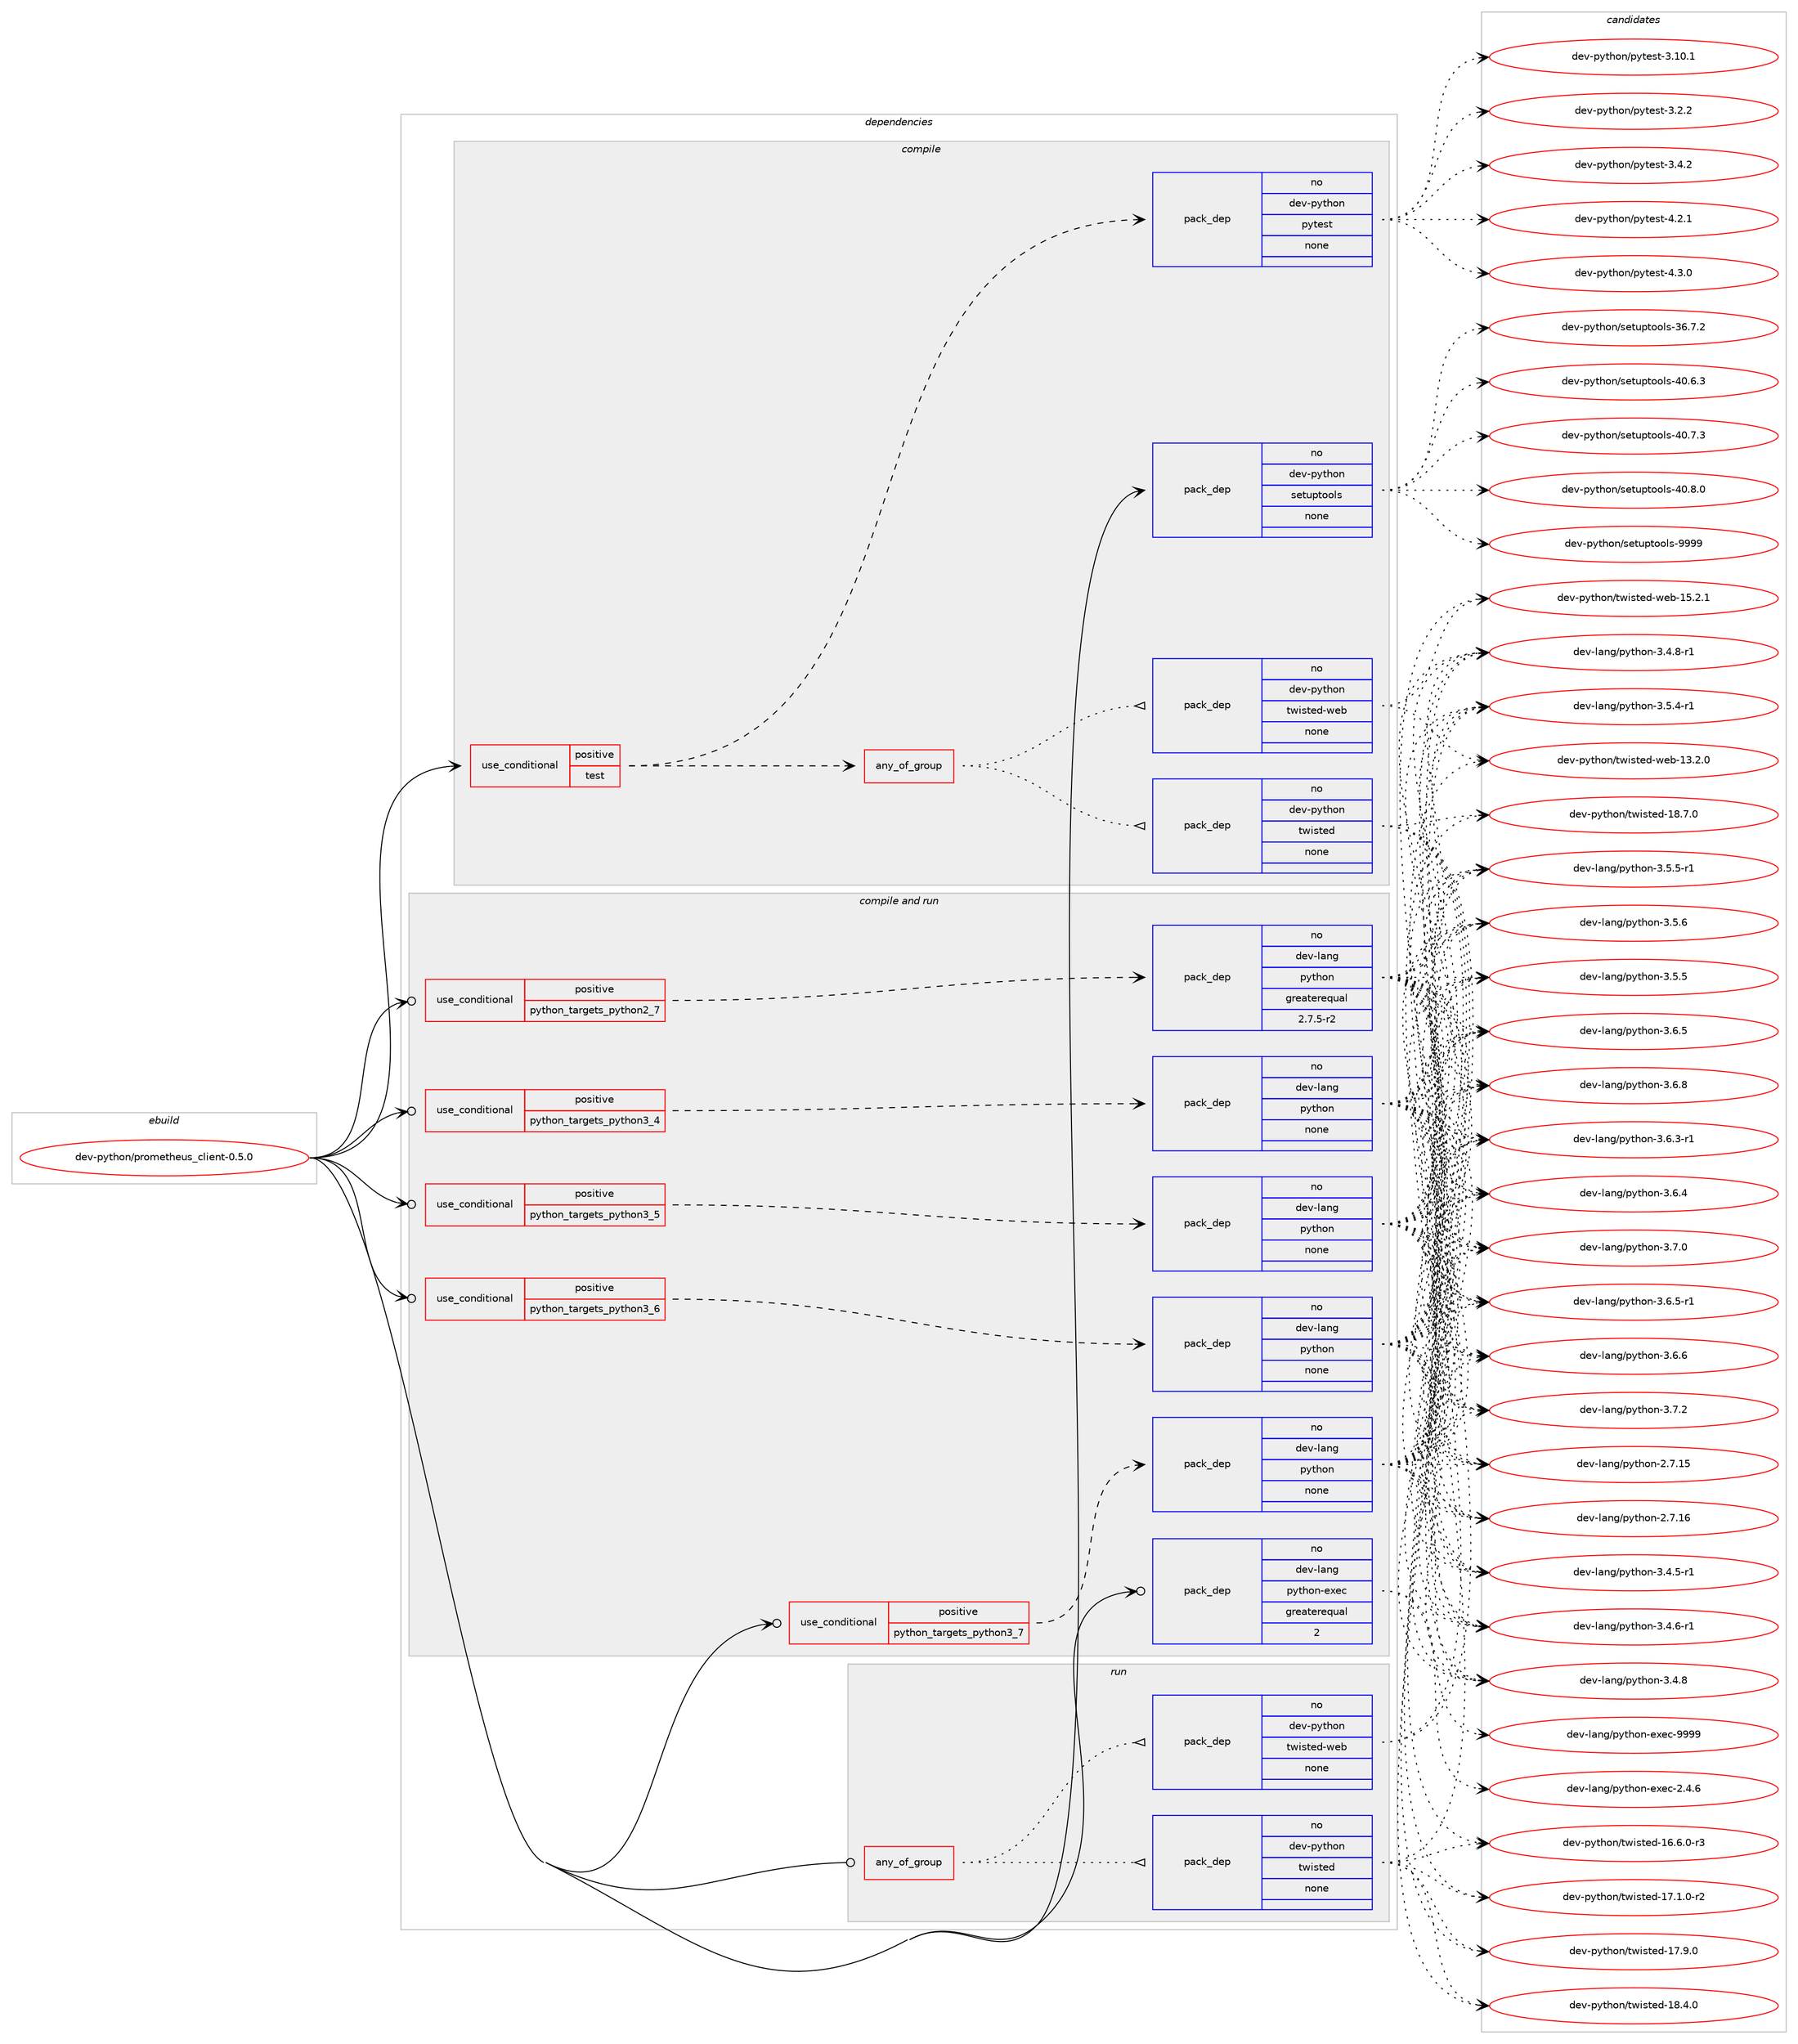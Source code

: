 digraph prolog {

# *************
# Graph options
# *************

newrank=true;
concentrate=true;
compound=true;
graph [rankdir=LR,fontname=Helvetica,fontsize=10,ranksep=1.5];#, ranksep=2.5, nodesep=0.2];
edge  [arrowhead=vee];
node  [fontname=Helvetica,fontsize=10];

# **********
# The ebuild
# **********

subgraph cluster_leftcol {
color=gray;
rank=same;
label=<<i>ebuild</i>>;
id [label="dev-python/prometheus_client-0.5.0", color=red, width=4, href="../dev-python/prometheus_client-0.5.0.svg"];
}

# ****************
# The dependencies
# ****************

subgraph cluster_midcol {
color=gray;
label=<<i>dependencies</i>>;
subgraph cluster_compile {
fillcolor="#eeeeee";
style=filled;
label=<<i>compile</i>>;
subgraph cond379841 {
dependency1426554 [label=<<TABLE BORDER="0" CELLBORDER="1" CELLSPACING="0" CELLPADDING="4"><TR><TD ROWSPAN="3" CELLPADDING="10">use_conditional</TD></TR><TR><TD>positive</TD></TR><TR><TD>test</TD></TR></TABLE>>, shape=none, color=red];
subgraph any22731 {
dependency1426555 [label=<<TABLE BORDER="0" CELLBORDER="1" CELLSPACING="0" CELLPADDING="4"><TR><TD CELLPADDING="10">any_of_group</TD></TR></TABLE>>, shape=none, color=red];subgraph pack1023403 {
dependency1426556 [label=<<TABLE BORDER="0" CELLBORDER="1" CELLSPACING="0" CELLPADDING="4" WIDTH="220"><TR><TD ROWSPAN="6" CELLPADDING="30">pack_dep</TD></TR><TR><TD WIDTH="110">no</TD></TR><TR><TD>dev-python</TD></TR><TR><TD>twisted</TD></TR><TR><TD>none</TD></TR><TR><TD></TD></TR></TABLE>>, shape=none, color=blue];
}
dependency1426555:e -> dependency1426556:w [weight=20,style="dotted",arrowhead="oinv"];
subgraph pack1023404 {
dependency1426557 [label=<<TABLE BORDER="0" CELLBORDER="1" CELLSPACING="0" CELLPADDING="4" WIDTH="220"><TR><TD ROWSPAN="6" CELLPADDING="30">pack_dep</TD></TR><TR><TD WIDTH="110">no</TD></TR><TR><TD>dev-python</TD></TR><TR><TD>twisted-web</TD></TR><TR><TD>none</TD></TR><TR><TD></TD></TR></TABLE>>, shape=none, color=blue];
}
dependency1426555:e -> dependency1426557:w [weight=20,style="dotted",arrowhead="oinv"];
}
dependency1426554:e -> dependency1426555:w [weight=20,style="dashed",arrowhead="vee"];
subgraph pack1023405 {
dependency1426558 [label=<<TABLE BORDER="0" CELLBORDER="1" CELLSPACING="0" CELLPADDING="4" WIDTH="220"><TR><TD ROWSPAN="6" CELLPADDING="30">pack_dep</TD></TR><TR><TD WIDTH="110">no</TD></TR><TR><TD>dev-python</TD></TR><TR><TD>pytest</TD></TR><TR><TD>none</TD></TR><TR><TD></TD></TR></TABLE>>, shape=none, color=blue];
}
dependency1426554:e -> dependency1426558:w [weight=20,style="dashed",arrowhead="vee"];
}
id:e -> dependency1426554:w [weight=20,style="solid",arrowhead="vee"];
subgraph pack1023406 {
dependency1426559 [label=<<TABLE BORDER="0" CELLBORDER="1" CELLSPACING="0" CELLPADDING="4" WIDTH="220"><TR><TD ROWSPAN="6" CELLPADDING="30">pack_dep</TD></TR><TR><TD WIDTH="110">no</TD></TR><TR><TD>dev-python</TD></TR><TR><TD>setuptools</TD></TR><TR><TD>none</TD></TR><TR><TD></TD></TR></TABLE>>, shape=none, color=blue];
}
id:e -> dependency1426559:w [weight=20,style="solid",arrowhead="vee"];
}
subgraph cluster_compileandrun {
fillcolor="#eeeeee";
style=filled;
label=<<i>compile and run</i>>;
subgraph cond379842 {
dependency1426560 [label=<<TABLE BORDER="0" CELLBORDER="1" CELLSPACING="0" CELLPADDING="4"><TR><TD ROWSPAN="3" CELLPADDING="10">use_conditional</TD></TR><TR><TD>positive</TD></TR><TR><TD>python_targets_python2_7</TD></TR></TABLE>>, shape=none, color=red];
subgraph pack1023407 {
dependency1426561 [label=<<TABLE BORDER="0" CELLBORDER="1" CELLSPACING="0" CELLPADDING="4" WIDTH="220"><TR><TD ROWSPAN="6" CELLPADDING="30">pack_dep</TD></TR><TR><TD WIDTH="110">no</TD></TR><TR><TD>dev-lang</TD></TR><TR><TD>python</TD></TR><TR><TD>greaterequal</TD></TR><TR><TD>2.7.5-r2</TD></TR></TABLE>>, shape=none, color=blue];
}
dependency1426560:e -> dependency1426561:w [weight=20,style="dashed",arrowhead="vee"];
}
id:e -> dependency1426560:w [weight=20,style="solid",arrowhead="odotvee"];
subgraph cond379843 {
dependency1426562 [label=<<TABLE BORDER="0" CELLBORDER="1" CELLSPACING="0" CELLPADDING="4"><TR><TD ROWSPAN="3" CELLPADDING="10">use_conditional</TD></TR><TR><TD>positive</TD></TR><TR><TD>python_targets_python3_4</TD></TR></TABLE>>, shape=none, color=red];
subgraph pack1023408 {
dependency1426563 [label=<<TABLE BORDER="0" CELLBORDER="1" CELLSPACING="0" CELLPADDING="4" WIDTH="220"><TR><TD ROWSPAN="6" CELLPADDING="30">pack_dep</TD></TR><TR><TD WIDTH="110">no</TD></TR><TR><TD>dev-lang</TD></TR><TR><TD>python</TD></TR><TR><TD>none</TD></TR><TR><TD></TD></TR></TABLE>>, shape=none, color=blue];
}
dependency1426562:e -> dependency1426563:w [weight=20,style="dashed",arrowhead="vee"];
}
id:e -> dependency1426562:w [weight=20,style="solid",arrowhead="odotvee"];
subgraph cond379844 {
dependency1426564 [label=<<TABLE BORDER="0" CELLBORDER="1" CELLSPACING="0" CELLPADDING="4"><TR><TD ROWSPAN="3" CELLPADDING="10">use_conditional</TD></TR><TR><TD>positive</TD></TR><TR><TD>python_targets_python3_5</TD></TR></TABLE>>, shape=none, color=red];
subgraph pack1023409 {
dependency1426565 [label=<<TABLE BORDER="0" CELLBORDER="1" CELLSPACING="0" CELLPADDING="4" WIDTH="220"><TR><TD ROWSPAN="6" CELLPADDING="30">pack_dep</TD></TR><TR><TD WIDTH="110">no</TD></TR><TR><TD>dev-lang</TD></TR><TR><TD>python</TD></TR><TR><TD>none</TD></TR><TR><TD></TD></TR></TABLE>>, shape=none, color=blue];
}
dependency1426564:e -> dependency1426565:w [weight=20,style="dashed",arrowhead="vee"];
}
id:e -> dependency1426564:w [weight=20,style="solid",arrowhead="odotvee"];
subgraph cond379845 {
dependency1426566 [label=<<TABLE BORDER="0" CELLBORDER="1" CELLSPACING="0" CELLPADDING="4"><TR><TD ROWSPAN="3" CELLPADDING="10">use_conditional</TD></TR><TR><TD>positive</TD></TR><TR><TD>python_targets_python3_6</TD></TR></TABLE>>, shape=none, color=red];
subgraph pack1023410 {
dependency1426567 [label=<<TABLE BORDER="0" CELLBORDER="1" CELLSPACING="0" CELLPADDING="4" WIDTH="220"><TR><TD ROWSPAN="6" CELLPADDING="30">pack_dep</TD></TR><TR><TD WIDTH="110">no</TD></TR><TR><TD>dev-lang</TD></TR><TR><TD>python</TD></TR><TR><TD>none</TD></TR><TR><TD></TD></TR></TABLE>>, shape=none, color=blue];
}
dependency1426566:e -> dependency1426567:w [weight=20,style="dashed",arrowhead="vee"];
}
id:e -> dependency1426566:w [weight=20,style="solid",arrowhead="odotvee"];
subgraph cond379846 {
dependency1426568 [label=<<TABLE BORDER="0" CELLBORDER="1" CELLSPACING="0" CELLPADDING="4"><TR><TD ROWSPAN="3" CELLPADDING="10">use_conditional</TD></TR><TR><TD>positive</TD></TR><TR><TD>python_targets_python3_7</TD></TR></TABLE>>, shape=none, color=red];
subgraph pack1023411 {
dependency1426569 [label=<<TABLE BORDER="0" CELLBORDER="1" CELLSPACING="0" CELLPADDING="4" WIDTH="220"><TR><TD ROWSPAN="6" CELLPADDING="30">pack_dep</TD></TR><TR><TD WIDTH="110">no</TD></TR><TR><TD>dev-lang</TD></TR><TR><TD>python</TD></TR><TR><TD>none</TD></TR><TR><TD></TD></TR></TABLE>>, shape=none, color=blue];
}
dependency1426568:e -> dependency1426569:w [weight=20,style="dashed",arrowhead="vee"];
}
id:e -> dependency1426568:w [weight=20,style="solid",arrowhead="odotvee"];
subgraph pack1023412 {
dependency1426570 [label=<<TABLE BORDER="0" CELLBORDER="1" CELLSPACING="0" CELLPADDING="4" WIDTH="220"><TR><TD ROWSPAN="6" CELLPADDING="30">pack_dep</TD></TR><TR><TD WIDTH="110">no</TD></TR><TR><TD>dev-lang</TD></TR><TR><TD>python-exec</TD></TR><TR><TD>greaterequal</TD></TR><TR><TD>2</TD></TR></TABLE>>, shape=none, color=blue];
}
id:e -> dependency1426570:w [weight=20,style="solid",arrowhead="odotvee"];
}
subgraph cluster_run {
fillcolor="#eeeeee";
style=filled;
label=<<i>run</i>>;
subgraph any22732 {
dependency1426571 [label=<<TABLE BORDER="0" CELLBORDER="1" CELLSPACING="0" CELLPADDING="4"><TR><TD CELLPADDING="10">any_of_group</TD></TR></TABLE>>, shape=none, color=red];subgraph pack1023413 {
dependency1426572 [label=<<TABLE BORDER="0" CELLBORDER="1" CELLSPACING="0" CELLPADDING="4" WIDTH="220"><TR><TD ROWSPAN="6" CELLPADDING="30">pack_dep</TD></TR><TR><TD WIDTH="110">no</TD></TR><TR><TD>dev-python</TD></TR><TR><TD>twisted</TD></TR><TR><TD>none</TD></TR><TR><TD></TD></TR></TABLE>>, shape=none, color=blue];
}
dependency1426571:e -> dependency1426572:w [weight=20,style="dotted",arrowhead="oinv"];
subgraph pack1023414 {
dependency1426573 [label=<<TABLE BORDER="0" CELLBORDER="1" CELLSPACING="0" CELLPADDING="4" WIDTH="220"><TR><TD ROWSPAN="6" CELLPADDING="30">pack_dep</TD></TR><TR><TD WIDTH="110">no</TD></TR><TR><TD>dev-python</TD></TR><TR><TD>twisted-web</TD></TR><TR><TD>none</TD></TR><TR><TD></TD></TR></TABLE>>, shape=none, color=blue];
}
dependency1426571:e -> dependency1426573:w [weight=20,style="dotted",arrowhead="oinv"];
}
id:e -> dependency1426571:w [weight=20,style="solid",arrowhead="odot"];
}
}

# **************
# The candidates
# **************

subgraph cluster_choices {
rank=same;
color=gray;
label=<<i>candidates</i>>;

subgraph choice1023403 {
color=black;
nodesep=1;
choice1001011184511212111610411111047116119105115116101100454954465446484511451 [label="dev-python/twisted-16.6.0-r3", color=red, width=4,href="../dev-python/twisted-16.6.0-r3.svg"];
choice1001011184511212111610411111047116119105115116101100454955464946484511450 [label="dev-python/twisted-17.1.0-r2", color=red, width=4,href="../dev-python/twisted-17.1.0-r2.svg"];
choice100101118451121211161041111104711611910511511610110045495546574648 [label="dev-python/twisted-17.9.0", color=red, width=4,href="../dev-python/twisted-17.9.0.svg"];
choice100101118451121211161041111104711611910511511610110045495646524648 [label="dev-python/twisted-18.4.0", color=red, width=4,href="../dev-python/twisted-18.4.0.svg"];
choice100101118451121211161041111104711611910511511610110045495646554648 [label="dev-python/twisted-18.7.0", color=red, width=4,href="../dev-python/twisted-18.7.0.svg"];
dependency1426556:e -> choice1001011184511212111610411111047116119105115116101100454954465446484511451:w [style=dotted,weight="100"];
dependency1426556:e -> choice1001011184511212111610411111047116119105115116101100454955464946484511450:w [style=dotted,weight="100"];
dependency1426556:e -> choice100101118451121211161041111104711611910511511610110045495546574648:w [style=dotted,weight="100"];
dependency1426556:e -> choice100101118451121211161041111104711611910511511610110045495646524648:w [style=dotted,weight="100"];
dependency1426556:e -> choice100101118451121211161041111104711611910511511610110045495646554648:w [style=dotted,weight="100"];
}
subgraph choice1023404 {
color=black;
nodesep=1;
choice1001011184511212111610411111047116119105115116101100451191019845495146504648 [label="dev-python/twisted-web-13.2.0", color=red, width=4,href="../dev-python/twisted-web-13.2.0.svg"];
choice1001011184511212111610411111047116119105115116101100451191019845495346504649 [label="dev-python/twisted-web-15.2.1", color=red, width=4,href="../dev-python/twisted-web-15.2.1.svg"];
dependency1426557:e -> choice1001011184511212111610411111047116119105115116101100451191019845495146504648:w [style=dotted,weight="100"];
dependency1426557:e -> choice1001011184511212111610411111047116119105115116101100451191019845495346504649:w [style=dotted,weight="100"];
}
subgraph choice1023405 {
color=black;
nodesep=1;
choice100101118451121211161041111104711212111610111511645514649484649 [label="dev-python/pytest-3.10.1", color=red, width=4,href="../dev-python/pytest-3.10.1.svg"];
choice1001011184511212111610411111047112121116101115116455146504650 [label="dev-python/pytest-3.2.2", color=red, width=4,href="../dev-python/pytest-3.2.2.svg"];
choice1001011184511212111610411111047112121116101115116455146524650 [label="dev-python/pytest-3.4.2", color=red, width=4,href="../dev-python/pytest-3.4.2.svg"];
choice1001011184511212111610411111047112121116101115116455246504649 [label="dev-python/pytest-4.2.1", color=red, width=4,href="../dev-python/pytest-4.2.1.svg"];
choice1001011184511212111610411111047112121116101115116455246514648 [label="dev-python/pytest-4.3.0", color=red, width=4,href="../dev-python/pytest-4.3.0.svg"];
dependency1426558:e -> choice100101118451121211161041111104711212111610111511645514649484649:w [style=dotted,weight="100"];
dependency1426558:e -> choice1001011184511212111610411111047112121116101115116455146504650:w [style=dotted,weight="100"];
dependency1426558:e -> choice1001011184511212111610411111047112121116101115116455146524650:w [style=dotted,weight="100"];
dependency1426558:e -> choice1001011184511212111610411111047112121116101115116455246504649:w [style=dotted,weight="100"];
dependency1426558:e -> choice1001011184511212111610411111047112121116101115116455246514648:w [style=dotted,weight="100"];
}
subgraph choice1023406 {
color=black;
nodesep=1;
choice100101118451121211161041111104711510111611711211611111110811545515446554650 [label="dev-python/setuptools-36.7.2", color=red, width=4,href="../dev-python/setuptools-36.7.2.svg"];
choice100101118451121211161041111104711510111611711211611111110811545524846544651 [label="dev-python/setuptools-40.6.3", color=red, width=4,href="../dev-python/setuptools-40.6.3.svg"];
choice100101118451121211161041111104711510111611711211611111110811545524846554651 [label="dev-python/setuptools-40.7.3", color=red, width=4,href="../dev-python/setuptools-40.7.3.svg"];
choice100101118451121211161041111104711510111611711211611111110811545524846564648 [label="dev-python/setuptools-40.8.0", color=red, width=4,href="../dev-python/setuptools-40.8.0.svg"];
choice10010111845112121116104111110471151011161171121161111111081154557575757 [label="dev-python/setuptools-9999", color=red, width=4,href="../dev-python/setuptools-9999.svg"];
dependency1426559:e -> choice100101118451121211161041111104711510111611711211611111110811545515446554650:w [style=dotted,weight="100"];
dependency1426559:e -> choice100101118451121211161041111104711510111611711211611111110811545524846544651:w [style=dotted,weight="100"];
dependency1426559:e -> choice100101118451121211161041111104711510111611711211611111110811545524846554651:w [style=dotted,weight="100"];
dependency1426559:e -> choice100101118451121211161041111104711510111611711211611111110811545524846564648:w [style=dotted,weight="100"];
dependency1426559:e -> choice10010111845112121116104111110471151011161171121161111111081154557575757:w [style=dotted,weight="100"];
}
subgraph choice1023407 {
color=black;
nodesep=1;
choice10010111845108971101034711212111610411111045504655464953 [label="dev-lang/python-2.7.15", color=red, width=4,href="../dev-lang/python-2.7.15.svg"];
choice10010111845108971101034711212111610411111045504655464954 [label="dev-lang/python-2.7.16", color=red, width=4,href="../dev-lang/python-2.7.16.svg"];
choice1001011184510897110103471121211161041111104551465246534511449 [label="dev-lang/python-3.4.5-r1", color=red, width=4,href="../dev-lang/python-3.4.5-r1.svg"];
choice1001011184510897110103471121211161041111104551465246544511449 [label="dev-lang/python-3.4.6-r1", color=red, width=4,href="../dev-lang/python-3.4.6-r1.svg"];
choice100101118451089711010347112121116104111110455146524656 [label="dev-lang/python-3.4.8", color=red, width=4,href="../dev-lang/python-3.4.8.svg"];
choice1001011184510897110103471121211161041111104551465246564511449 [label="dev-lang/python-3.4.8-r1", color=red, width=4,href="../dev-lang/python-3.4.8-r1.svg"];
choice1001011184510897110103471121211161041111104551465346524511449 [label="dev-lang/python-3.5.4-r1", color=red, width=4,href="../dev-lang/python-3.5.4-r1.svg"];
choice100101118451089711010347112121116104111110455146534653 [label="dev-lang/python-3.5.5", color=red, width=4,href="../dev-lang/python-3.5.5.svg"];
choice1001011184510897110103471121211161041111104551465346534511449 [label="dev-lang/python-3.5.5-r1", color=red, width=4,href="../dev-lang/python-3.5.5-r1.svg"];
choice100101118451089711010347112121116104111110455146534654 [label="dev-lang/python-3.5.6", color=red, width=4,href="../dev-lang/python-3.5.6.svg"];
choice1001011184510897110103471121211161041111104551465446514511449 [label="dev-lang/python-3.6.3-r1", color=red, width=4,href="../dev-lang/python-3.6.3-r1.svg"];
choice100101118451089711010347112121116104111110455146544652 [label="dev-lang/python-3.6.4", color=red, width=4,href="../dev-lang/python-3.6.4.svg"];
choice100101118451089711010347112121116104111110455146544653 [label="dev-lang/python-3.6.5", color=red, width=4,href="../dev-lang/python-3.6.5.svg"];
choice1001011184510897110103471121211161041111104551465446534511449 [label="dev-lang/python-3.6.5-r1", color=red, width=4,href="../dev-lang/python-3.6.5-r1.svg"];
choice100101118451089711010347112121116104111110455146544654 [label="dev-lang/python-3.6.6", color=red, width=4,href="../dev-lang/python-3.6.6.svg"];
choice100101118451089711010347112121116104111110455146544656 [label="dev-lang/python-3.6.8", color=red, width=4,href="../dev-lang/python-3.6.8.svg"];
choice100101118451089711010347112121116104111110455146554648 [label="dev-lang/python-3.7.0", color=red, width=4,href="../dev-lang/python-3.7.0.svg"];
choice100101118451089711010347112121116104111110455146554650 [label="dev-lang/python-3.7.2", color=red, width=4,href="../dev-lang/python-3.7.2.svg"];
dependency1426561:e -> choice10010111845108971101034711212111610411111045504655464953:w [style=dotted,weight="100"];
dependency1426561:e -> choice10010111845108971101034711212111610411111045504655464954:w [style=dotted,weight="100"];
dependency1426561:e -> choice1001011184510897110103471121211161041111104551465246534511449:w [style=dotted,weight="100"];
dependency1426561:e -> choice1001011184510897110103471121211161041111104551465246544511449:w [style=dotted,weight="100"];
dependency1426561:e -> choice100101118451089711010347112121116104111110455146524656:w [style=dotted,weight="100"];
dependency1426561:e -> choice1001011184510897110103471121211161041111104551465246564511449:w [style=dotted,weight="100"];
dependency1426561:e -> choice1001011184510897110103471121211161041111104551465346524511449:w [style=dotted,weight="100"];
dependency1426561:e -> choice100101118451089711010347112121116104111110455146534653:w [style=dotted,weight="100"];
dependency1426561:e -> choice1001011184510897110103471121211161041111104551465346534511449:w [style=dotted,weight="100"];
dependency1426561:e -> choice100101118451089711010347112121116104111110455146534654:w [style=dotted,weight="100"];
dependency1426561:e -> choice1001011184510897110103471121211161041111104551465446514511449:w [style=dotted,weight="100"];
dependency1426561:e -> choice100101118451089711010347112121116104111110455146544652:w [style=dotted,weight="100"];
dependency1426561:e -> choice100101118451089711010347112121116104111110455146544653:w [style=dotted,weight="100"];
dependency1426561:e -> choice1001011184510897110103471121211161041111104551465446534511449:w [style=dotted,weight="100"];
dependency1426561:e -> choice100101118451089711010347112121116104111110455146544654:w [style=dotted,weight="100"];
dependency1426561:e -> choice100101118451089711010347112121116104111110455146544656:w [style=dotted,weight="100"];
dependency1426561:e -> choice100101118451089711010347112121116104111110455146554648:w [style=dotted,weight="100"];
dependency1426561:e -> choice100101118451089711010347112121116104111110455146554650:w [style=dotted,weight="100"];
}
subgraph choice1023408 {
color=black;
nodesep=1;
choice10010111845108971101034711212111610411111045504655464953 [label="dev-lang/python-2.7.15", color=red, width=4,href="../dev-lang/python-2.7.15.svg"];
choice10010111845108971101034711212111610411111045504655464954 [label="dev-lang/python-2.7.16", color=red, width=4,href="../dev-lang/python-2.7.16.svg"];
choice1001011184510897110103471121211161041111104551465246534511449 [label="dev-lang/python-3.4.5-r1", color=red, width=4,href="../dev-lang/python-3.4.5-r1.svg"];
choice1001011184510897110103471121211161041111104551465246544511449 [label="dev-lang/python-3.4.6-r1", color=red, width=4,href="../dev-lang/python-3.4.6-r1.svg"];
choice100101118451089711010347112121116104111110455146524656 [label="dev-lang/python-3.4.8", color=red, width=4,href="../dev-lang/python-3.4.8.svg"];
choice1001011184510897110103471121211161041111104551465246564511449 [label="dev-lang/python-3.4.8-r1", color=red, width=4,href="../dev-lang/python-3.4.8-r1.svg"];
choice1001011184510897110103471121211161041111104551465346524511449 [label="dev-lang/python-3.5.4-r1", color=red, width=4,href="../dev-lang/python-3.5.4-r1.svg"];
choice100101118451089711010347112121116104111110455146534653 [label="dev-lang/python-3.5.5", color=red, width=4,href="../dev-lang/python-3.5.5.svg"];
choice1001011184510897110103471121211161041111104551465346534511449 [label="dev-lang/python-3.5.5-r1", color=red, width=4,href="../dev-lang/python-3.5.5-r1.svg"];
choice100101118451089711010347112121116104111110455146534654 [label="dev-lang/python-3.5.6", color=red, width=4,href="../dev-lang/python-3.5.6.svg"];
choice1001011184510897110103471121211161041111104551465446514511449 [label="dev-lang/python-3.6.3-r1", color=red, width=4,href="../dev-lang/python-3.6.3-r1.svg"];
choice100101118451089711010347112121116104111110455146544652 [label="dev-lang/python-3.6.4", color=red, width=4,href="../dev-lang/python-3.6.4.svg"];
choice100101118451089711010347112121116104111110455146544653 [label="dev-lang/python-3.6.5", color=red, width=4,href="../dev-lang/python-3.6.5.svg"];
choice1001011184510897110103471121211161041111104551465446534511449 [label="dev-lang/python-3.6.5-r1", color=red, width=4,href="../dev-lang/python-3.6.5-r1.svg"];
choice100101118451089711010347112121116104111110455146544654 [label="dev-lang/python-3.6.6", color=red, width=4,href="../dev-lang/python-3.6.6.svg"];
choice100101118451089711010347112121116104111110455146544656 [label="dev-lang/python-3.6.8", color=red, width=4,href="../dev-lang/python-3.6.8.svg"];
choice100101118451089711010347112121116104111110455146554648 [label="dev-lang/python-3.7.0", color=red, width=4,href="../dev-lang/python-3.7.0.svg"];
choice100101118451089711010347112121116104111110455146554650 [label="dev-lang/python-3.7.2", color=red, width=4,href="../dev-lang/python-3.7.2.svg"];
dependency1426563:e -> choice10010111845108971101034711212111610411111045504655464953:w [style=dotted,weight="100"];
dependency1426563:e -> choice10010111845108971101034711212111610411111045504655464954:w [style=dotted,weight="100"];
dependency1426563:e -> choice1001011184510897110103471121211161041111104551465246534511449:w [style=dotted,weight="100"];
dependency1426563:e -> choice1001011184510897110103471121211161041111104551465246544511449:w [style=dotted,weight="100"];
dependency1426563:e -> choice100101118451089711010347112121116104111110455146524656:w [style=dotted,weight="100"];
dependency1426563:e -> choice1001011184510897110103471121211161041111104551465246564511449:w [style=dotted,weight="100"];
dependency1426563:e -> choice1001011184510897110103471121211161041111104551465346524511449:w [style=dotted,weight="100"];
dependency1426563:e -> choice100101118451089711010347112121116104111110455146534653:w [style=dotted,weight="100"];
dependency1426563:e -> choice1001011184510897110103471121211161041111104551465346534511449:w [style=dotted,weight="100"];
dependency1426563:e -> choice100101118451089711010347112121116104111110455146534654:w [style=dotted,weight="100"];
dependency1426563:e -> choice1001011184510897110103471121211161041111104551465446514511449:w [style=dotted,weight="100"];
dependency1426563:e -> choice100101118451089711010347112121116104111110455146544652:w [style=dotted,weight="100"];
dependency1426563:e -> choice100101118451089711010347112121116104111110455146544653:w [style=dotted,weight="100"];
dependency1426563:e -> choice1001011184510897110103471121211161041111104551465446534511449:w [style=dotted,weight="100"];
dependency1426563:e -> choice100101118451089711010347112121116104111110455146544654:w [style=dotted,weight="100"];
dependency1426563:e -> choice100101118451089711010347112121116104111110455146544656:w [style=dotted,weight="100"];
dependency1426563:e -> choice100101118451089711010347112121116104111110455146554648:w [style=dotted,weight="100"];
dependency1426563:e -> choice100101118451089711010347112121116104111110455146554650:w [style=dotted,weight="100"];
}
subgraph choice1023409 {
color=black;
nodesep=1;
choice10010111845108971101034711212111610411111045504655464953 [label="dev-lang/python-2.7.15", color=red, width=4,href="../dev-lang/python-2.7.15.svg"];
choice10010111845108971101034711212111610411111045504655464954 [label="dev-lang/python-2.7.16", color=red, width=4,href="../dev-lang/python-2.7.16.svg"];
choice1001011184510897110103471121211161041111104551465246534511449 [label="dev-lang/python-3.4.5-r1", color=red, width=4,href="../dev-lang/python-3.4.5-r1.svg"];
choice1001011184510897110103471121211161041111104551465246544511449 [label="dev-lang/python-3.4.6-r1", color=red, width=4,href="../dev-lang/python-3.4.6-r1.svg"];
choice100101118451089711010347112121116104111110455146524656 [label="dev-lang/python-3.4.8", color=red, width=4,href="../dev-lang/python-3.4.8.svg"];
choice1001011184510897110103471121211161041111104551465246564511449 [label="dev-lang/python-3.4.8-r1", color=red, width=4,href="../dev-lang/python-3.4.8-r1.svg"];
choice1001011184510897110103471121211161041111104551465346524511449 [label="dev-lang/python-3.5.4-r1", color=red, width=4,href="../dev-lang/python-3.5.4-r1.svg"];
choice100101118451089711010347112121116104111110455146534653 [label="dev-lang/python-3.5.5", color=red, width=4,href="../dev-lang/python-3.5.5.svg"];
choice1001011184510897110103471121211161041111104551465346534511449 [label="dev-lang/python-3.5.5-r1", color=red, width=4,href="../dev-lang/python-3.5.5-r1.svg"];
choice100101118451089711010347112121116104111110455146534654 [label="dev-lang/python-3.5.6", color=red, width=4,href="../dev-lang/python-3.5.6.svg"];
choice1001011184510897110103471121211161041111104551465446514511449 [label="dev-lang/python-3.6.3-r1", color=red, width=4,href="../dev-lang/python-3.6.3-r1.svg"];
choice100101118451089711010347112121116104111110455146544652 [label="dev-lang/python-3.6.4", color=red, width=4,href="../dev-lang/python-3.6.4.svg"];
choice100101118451089711010347112121116104111110455146544653 [label="dev-lang/python-3.6.5", color=red, width=4,href="../dev-lang/python-3.6.5.svg"];
choice1001011184510897110103471121211161041111104551465446534511449 [label="dev-lang/python-3.6.5-r1", color=red, width=4,href="../dev-lang/python-3.6.5-r1.svg"];
choice100101118451089711010347112121116104111110455146544654 [label="dev-lang/python-3.6.6", color=red, width=4,href="../dev-lang/python-3.6.6.svg"];
choice100101118451089711010347112121116104111110455146544656 [label="dev-lang/python-3.6.8", color=red, width=4,href="../dev-lang/python-3.6.8.svg"];
choice100101118451089711010347112121116104111110455146554648 [label="dev-lang/python-3.7.0", color=red, width=4,href="../dev-lang/python-3.7.0.svg"];
choice100101118451089711010347112121116104111110455146554650 [label="dev-lang/python-3.7.2", color=red, width=4,href="../dev-lang/python-3.7.2.svg"];
dependency1426565:e -> choice10010111845108971101034711212111610411111045504655464953:w [style=dotted,weight="100"];
dependency1426565:e -> choice10010111845108971101034711212111610411111045504655464954:w [style=dotted,weight="100"];
dependency1426565:e -> choice1001011184510897110103471121211161041111104551465246534511449:w [style=dotted,weight="100"];
dependency1426565:e -> choice1001011184510897110103471121211161041111104551465246544511449:w [style=dotted,weight="100"];
dependency1426565:e -> choice100101118451089711010347112121116104111110455146524656:w [style=dotted,weight="100"];
dependency1426565:e -> choice1001011184510897110103471121211161041111104551465246564511449:w [style=dotted,weight="100"];
dependency1426565:e -> choice1001011184510897110103471121211161041111104551465346524511449:w [style=dotted,weight="100"];
dependency1426565:e -> choice100101118451089711010347112121116104111110455146534653:w [style=dotted,weight="100"];
dependency1426565:e -> choice1001011184510897110103471121211161041111104551465346534511449:w [style=dotted,weight="100"];
dependency1426565:e -> choice100101118451089711010347112121116104111110455146534654:w [style=dotted,weight="100"];
dependency1426565:e -> choice1001011184510897110103471121211161041111104551465446514511449:w [style=dotted,weight="100"];
dependency1426565:e -> choice100101118451089711010347112121116104111110455146544652:w [style=dotted,weight="100"];
dependency1426565:e -> choice100101118451089711010347112121116104111110455146544653:w [style=dotted,weight="100"];
dependency1426565:e -> choice1001011184510897110103471121211161041111104551465446534511449:w [style=dotted,weight="100"];
dependency1426565:e -> choice100101118451089711010347112121116104111110455146544654:w [style=dotted,weight="100"];
dependency1426565:e -> choice100101118451089711010347112121116104111110455146544656:w [style=dotted,weight="100"];
dependency1426565:e -> choice100101118451089711010347112121116104111110455146554648:w [style=dotted,weight="100"];
dependency1426565:e -> choice100101118451089711010347112121116104111110455146554650:w [style=dotted,weight="100"];
}
subgraph choice1023410 {
color=black;
nodesep=1;
choice10010111845108971101034711212111610411111045504655464953 [label="dev-lang/python-2.7.15", color=red, width=4,href="../dev-lang/python-2.7.15.svg"];
choice10010111845108971101034711212111610411111045504655464954 [label="dev-lang/python-2.7.16", color=red, width=4,href="../dev-lang/python-2.7.16.svg"];
choice1001011184510897110103471121211161041111104551465246534511449 [label="dev-lang/python-3.4.5-r1", color=red, width=4,href="../dev-lang/python-3.4.5-r1.svg"];
choice1001011184510897110103471121211161041111104551465246544511449 [label="dev-lang/python-3.4.6-r1", color=red, width=4,href="../dev-lang/python-3.4.6-r1.svg"];
choice100101118451089711010347112121116104111110455146524656 [label="dev-lang/python-3.4.8", color=red, width=4,href="../dev-lang/python-3.4.8.svg"];
choice1001011184510897110103471121211161041111104551465246564511449 [label="dev-lang/python-3.4.8-r1", color=red, width=4,href="../dev-lang/python-3.4.8-r1.svg"];
choice1001011184510897110103471121211161041111104551465346524511449 [label="dev-lang/python-3.5.4-r1", color=red, width=4,href="../dev-lang/python-3.5.4-r1.svg"];
choice100101118451089711010347112121116104111110455146534653 [label="dev-lang/python-3.5.5", color=red, width=4,href="../dev-lang/python-3.5.5.svg"];
choice1001011184510897110103471121211161041111104551465346534511449 [label="dev-lang/python-3.5.5-r1", color=red, width=4,href="../dev-lang/python-3.5.5-r1.svg"];
choice100101118451089711010347112121116104111110455146534654 [label="dev-lang/python-3.5.6", color=red, width=4,href="../dev-lang/python-3.5.6.svg"];
choice1001011184510897110103471121211161041111104551465446514511449 [label="dev-lang/python-3.6.3-r1", color=red, width=4,href="../dev-lang/python-3.6.3-r1.svg"];
choice100101118451089711010347112121116104111110455146544652 [label="dev-lang/python-3.6.4", color=red, width=4,href="../dev-lang/python-3.6.4.svg"];
choice100101118451089711010347112121116104111110455146544653 [label="dev-lang/python-3.6.5", color=red, width=4,href="../dev-lang/python-3.6.5.svg"];
choice1001011184510897110103471121211161041111104551465446534511449 [label="dev-lang/python-3.6.5-r1", color=red, width=4,href="../dev-lang/python-3.6.5-r1.svg"];
choice100101118451089711010347112121116104111110455146544654 [label="dev-lang/python-3.6.6", color=red, width=4,href="../dev-lang/python-3.6.6.svg"];
choice100101118451089711010347112121116104111110455146544656 [label="dev-lang/python-3.6.8", color=red, width=4,href="../dev-lang/python-3.6.8.svg"];
choice100101118451089711010347112121116104111110455146554648 [label="dev-lang/python-3.7.0", color=red, width=4,href="../dev-lang/python-3.7.0.svg"];
choice100101118451089711010347112121116104111110455146554650 [label="dev-lang/python-3.7.2", color=red, width=4,href="../dev-lang/python-3.7.2.svg"];
dependency1426567:e -> choice10010111845108971101034711212111610411111045504655464953:w [style=dotted,weight="100"];
dependency1426567:e -> choice10010111845108971101034711212111610411111045504655464954:w [style=dotted,weight="100"];
dependency1426567:e -> choice1001011184510897110103471121211161041111104551465246534511449:w [style=dotted,weight="100"];
dependency1426567:e -> choice1001011184510897110103471121211161041111104551465246544511449:w [style=dotted,weight="100"];
dependency1426567:e -> choice100101118451089711010347112121116104111110455146524656:w [style=dotted,weight="100"];
dependency1426567:e -> choice1001011184510897110103471121211161041111104551465246564511449:w [style=dotted,weight="100"];
dependency1426567:e -> choice1001011184510897110103471121211161041111104551465346524511449:w [style=dotted,weight="100"];
dependency1426567:e -> choice100101118451089711010347112121116104111110455146534653:w [style=dotted,weight="100"];
dependency1426567:e -> choice1001011184510897110103471121211161041111104551465346534511449:w [style=dotted,weight="100"];
dependency1426567:e -> choice100101118451089711010347112121116104111110455146534654:w [style=dotted,weight="100"];
dependency1426567:e -> choice1001011184510897110103471121211161041111104551465446514511449:w [style=dotted,weight="100"];
dependency1426567:e -> choice100101118451089711010347112121116104111110455146544652:w [style=dotted,weight="100"];
dependency1426567:e -> choice100101118451089711010347112121116104111110455146544653:w [style=dotted,weight="100"];
dependency1426567:e -> choice1001011184510897110103471121211161041111104551465446534511449:w [style=dotted,weight="100"];
dependency1426567:e -> choice100101118451089711010347112121116104111110455146544654:w [style=dotted,weight="100"];
dependency1426567:e -> choice100101118451089711010347112121116104111110455146544656:w [style=dotted,weight="100"];
dependency1426567:e -> choice100101118451089711010347112121116104111110455146554648:w [style=dotted,weight="100"];
dependency1426567:e -> choice100101118451089711010347112121116104111110455146554650:w [style=dotted,weight="100"];
}
subgraph choice1023411 {
color=black;
nodesep=1;
choice10010111845108971101034711212111610411111045504655464953 [label="dev-lang/python-2.7.15", color=red, width=4,href="../dev-lang/python-2.7.15.svg"];
choice10010111845108971101034711212111610411111045504655464954 [label="dev-lang/python-2.7.16", color=red, width=4,href="../dev-lang/python-2.7.16.svg"];
choice1001011184510897110103471121211161041111104551465246534511449 [label="dev-lang/python-3.4.5-r1", color=red, width=4,href="../dev-lang/python-3.4.5-r1.svg"];
choice1001011184510897110103471121211161041111104551465246544511449 [label="dev-lang/python-3.4.6-r1", color=red, width=4,href="../dev-lang/python-3.4.6-r1.svg"];
choice100101118451089711010347112121116104111110455146524656 [label="dev-lang/python-3.4.8", color=red, width=4,href="../dev-lang/python-3.4.8.svg"];
choice1001011184510897110103471121211161041111104551465246564511449 [label="dev-lang/python-3.4.8-r1", color=red, width=4,href="../dev-lang/python-3.4.8-r1.svg"];
choice1001011184510897110103471121211161041111104551465346524511449 [label="dev-lang/python-3.5.4-r1", color=red, width=4,href="../dev-lang/python-3.5.4-r1.svg"];
choice100101118451089711010347112121116104111110455146534653 [label="dev-lang/python-3.5.5", color=red, width=4,href="../dev-lang/python-3.5.5.svg"];
choice1001011184510897110103471121211161041111104551465346534511449 [label="dev-lang/python-3.5.5-r1", color=red, width=4,href="../dev-lang/python-3.5.5-r1.svg"];
choice100101118451089711010347112121116104111110455146534654 [label="dev-lang/python-3.5.6", color=red, width=4,href="../dev-lang/python-3.5.6.svg"];
choice1001011184510897110103471121211161041111104551465446514511449 [label="dev-lang/python-3.6.3-r1", color=red, width=4,href="../dev-lang/python-3.6.3-r1.svg"];
choice100101118451089711010347112121116104111110455146544652 [label="dev-lang/python-3.6.4", color=red, width=4,href="../dev-lang/python-3.6.4.svg"];
choice100101118451089711010347112121116104111110455146544653 [label="dev-lang/python-3.6.5", color=red, width=4,href="../dev-lang/python-3.6.5.svg"];
choice1001011184510897110103471121211161041111104551465446534511449 [label="dev-lang/python-3.6.5-r1", color=red, width=4,href="../dev-lang/python-3.6.5-r1.svg"];
choice100101118451089711010347112121116104111110455146544654 [label="dev-lang/python-3.6.6", color=red, width=4,href="../dev-lang/python-3.6.6.svg"];
choice100101118451089711010347112121116104111110455146544656 [label="dev-lang/python-3.6.8", color=red, width=4,href="../dev-lang/python-3.6.8.svg"];
choice100101118451089711010347112121116104111110455146554648 [label="dev-lang/python-3.7.0", color=red, width=4,href="../dev-lang/python-3.7.0.svg"];
choice100101118451089711010347112121116104111110455146554650 [label="dev-lang/python-3.7.2", color=red, width=4,href="../dev-lang/python-3.7.2.svg"];
dependency1426569:e -> choice10010111845108971101034711212111610411111045504655464953:w [style=dotted,weight="100"];
dependency1426569:e -> choice10010111845108971101034711212111610411111045504655464954:w [style=dotted,weight="100"];
dependency1426569:e -> choice1001011184510897110103471121211161041111104551465246534511449:w [style=dotted,weight="100"];
dependency1426569:e -> choice1001011184510897110103471121211161041111104551465246544511449:w [style=dotted,weight="100"];
dependency1426569:e -> choice100101118451089711010347112121116104111110455146524656:w [style=dotted,weight="100"];
dependency1426569:e -> choice1001011184510897110103471121211161041111104551465246564511449:w [style=dotted,weight="100"];
dependency1426569:e -> choice1001011184510897110103471121211161041111104551465346524511449:w [style=dotted,weight="100"];
dependency1426569:e -> choice100101118451089711010347112121116104111110455146534653:w [style=dotted,weight="100"];
dependency1426569:e -> choice1001011184510897110103471121211161041111104551465346534511449:w [style=dotted,weight="100"];
dependency1426569:e -> choice100101118451089711010347112121116104111110455146534654:w [style=dotted,weight="100"];
dependency1426569:e -> choice1001011184510897110103471121211161041111104551465446514511449:w [style=dotted,weight="100"];
dependency1426569:e -> choice100101118451089711010347112121116104111110455146544652:w [style=dotted,weight="100"];
dependency1426569:e -> choice100101118451089711010347112121116104111110455146544653:w [style=dotted,weight="100"];
dependency1426569:e -> choice1001011184510897110103471121211161041111104551465446534511449:w [style=dotted,weight="100"];
dependency1426569:e -> choice100101118451089711010347112121116104111110455146544654:w [style=dotted,weight="100"];
dependency1426569:e -> choice100101118451089711010347112121116104111110455146544656:w [style=dotted,weight="100"];
dependency1426569:e -> choice100101118451089711010347112121116104111110455146554648:w [style=dotted,weight="100"];
dependency1426569:e -> choice100101118451089711010347112121116104111110455146554650:w [style=dotted,weight="100"];
}
subgraph choice1023412 {
color=black;
nodesep=1;
choice1001011184510897110103471121211161041111104510112010199455046524654 [label="dev-lang/python-exec-2.4.6", color=red, width=4,href="../dev-lang/python-exec-2.4.6.svg"];
choice10010111845108971101034711212111610411111045101120101994557575757 [label="dev-lang/python-exec-9999", color=red, width=4,href="../dev-lang/python-exec-9999.svg"];
dependency1426570:e -> choice1001011184510897110103471121211161041111104510112010199455046524654:w [style=dotted,weight="100"];
dependency1426570:e -> choice10010111845108971101034711212111610411111045101120101994557575757:w [style=dotted,weight="100"];
}
subgraph choice1023413 {
color=black;
nodesep=1;
choice1001011184511212111610411111047116119105115116101100454954465446484511451 [label="dev-python/twisted-16.6.0-r3", color=red, width=4,href="../dev-python/twisted-16.6.0-r3.svg"];
choice1001011184511212111610411111047116119105115116101100454955464946484511450 [label="dev-python/twisted-17.1.0-r2", color=red, width=4,href="../dev-python/twisted-17.1.0-r2.svg"];
choice100101118451121211161041111104711611910511511610110045495546574648 [label="dev-python/twisted-17.9.0", color=red, width=4,href="../dev-python/twisted-17.9.0.svg"];
choice100101118451121211161041111104711611910511511610110045495646524648 [label="dev-python/twisted-18.4.0", color=red, width=4,href="../dev-python/twisted-18.4.0.svg"];
choice100101118451121211161041111104711611910511511610110045495646554648 [label="dev-python/twisted-18.7.0", color=red, width=4,href="../dev-python/twisted-18.7.0.svg"];
dependency1426572:e -> choice1001011184511212111610411111047116119105115116101100454954465446484511451:w [style=dotted,weight="100"];
dependency1426572:e -> choice1001011184511212111610411111047116119105115116101100454955464946484511450:w [style=dotted,weight="100"];
dependency1426572:e -> choice100101118451121211161041111104711611910511511610110045495546574648:w [style=dotted,weight="100"];
dependency1426572:e -> choice100101118451121211161041111104711611910511511610110045495646524648:w [style=dotted,weight="100"];
dependency1426572:e -> choice100101118451121211161041111104711611910511511610110045495646554648:w [style=dotted,weight="100"];
}
subgraph choice1023414 {
color=black;
nodesep=1;
choice1001011184511212111610411111047116119105115116101100451191019845495146504648 [label="dev-python/twisted-web-13.2.0", color=red, width=4,href="../dev-python/twisted-web-13.2.0.svg"];
choice1001011184511212111610411111047116119105115116101100451191019845495346504649 [label="dev-python/twisted-web-15.2.1", color=red, width=4,href="../dev-python/twisted-web-15.2.1.svg"];
dependency1426573:e -> choice1001011184511212111610411111047116119105115116101100451191019845495146504648:w [style=dotted,weight="100"];
dependency1426573:e -> choice1001011184511212111610411111047116119105115116101100451191019845495346504649:w [style=dotted,weight="100"];
}
}

}
